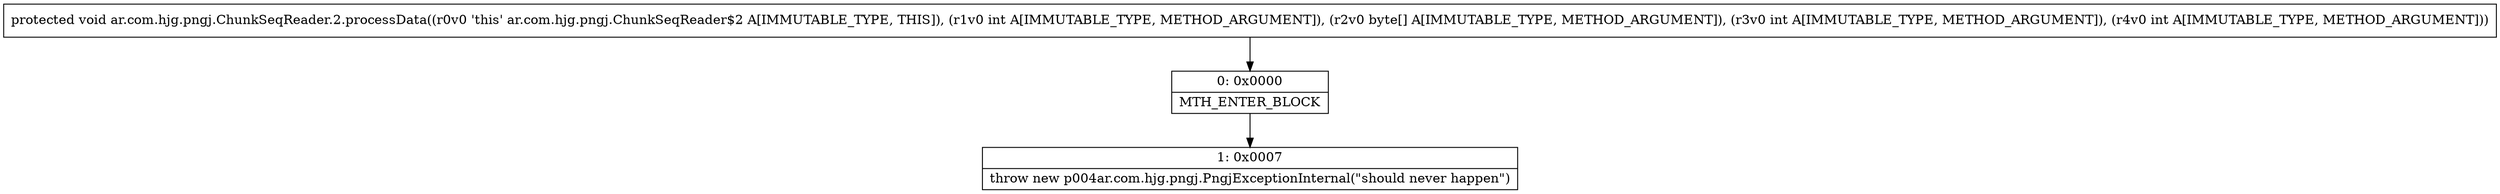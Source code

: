 digraph "CFG forar.com.hjg.pngj.ChunkSeqReader.2.processData(I[BII)V" {
Node_0 [shape=record,label="{0\:\ 0x0000|MTH_ENTER_BLOCK\l}"];
Node_1 [shape=record,label="{1\:\ 0x0007|throw new p004ar.com.hjg.pngj.PngjExceptionInternal(\"should never happen\")\l}"];
MethodNode[shape=record,label="{protected void ar.com.hjg.pngj.ChunkSeqReader.2.processData((r0v0 'this' ar.com.hjg.pngj.ChunkSeqReader$2 A[IMMUTABLE_TYPE, THIS]), (r1v0 int A[IMMUTABLE_TYPE, METHOD_ARGUMENT]), (r2v0 byte[] A[IMMUTABLE_TYPE, METHOD_ARGUMENT]), (r3v0 int A[IMMUTABLE_TYPE, METHOD_ARGUMENT]), (r4v0 int A[IMMUTABLE_TYPE, METHOD_ARGUMENT])) }"];
MethodNode -> Node_0;
Node_0 -> Node_1;
}

